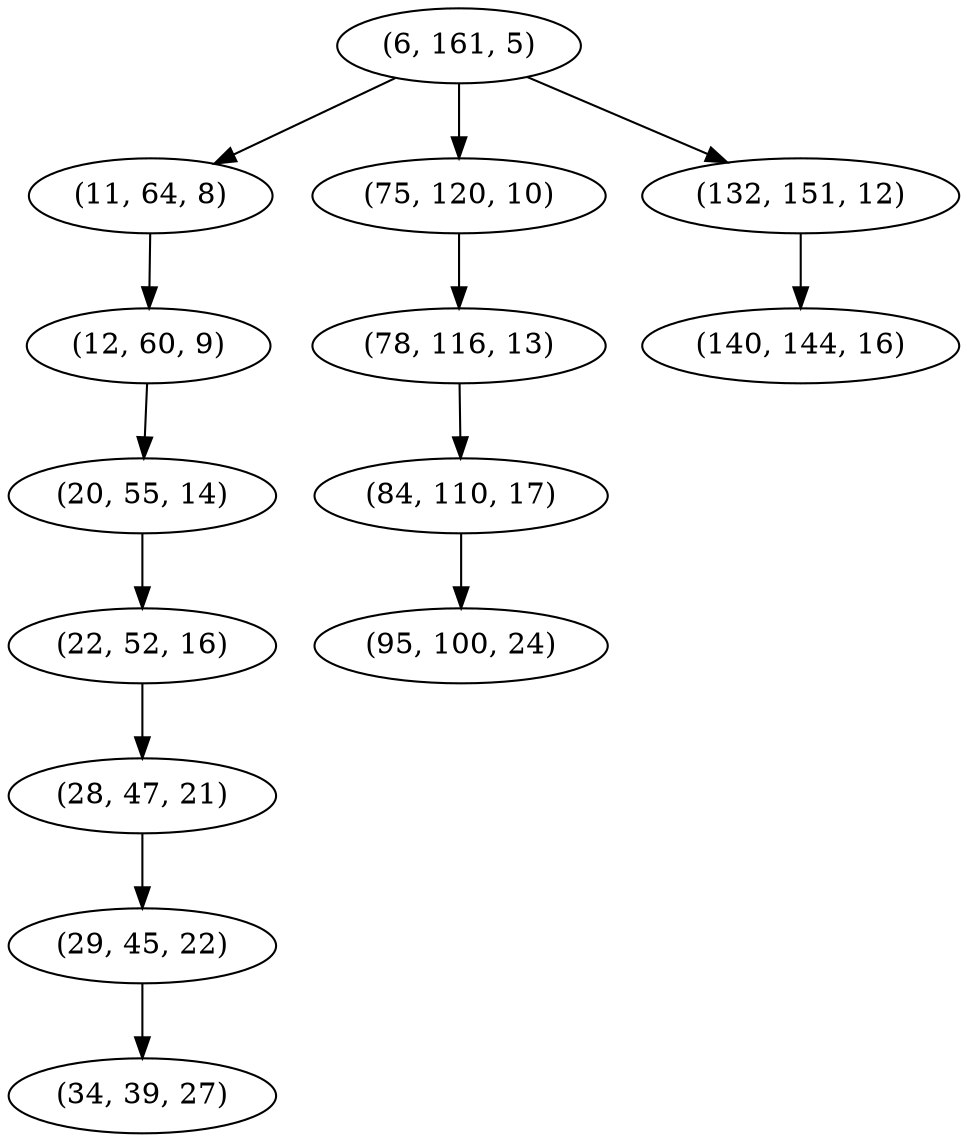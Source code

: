 digraph tree {
    "(6, 161, 5)";
    "(11, 64, 8)";
    "(12, 60, 9)";
    "(20, 55, 14)";
    "(22, 52, 16)";
    "(28, 47, 21)";
    "(29, 45, 22)";
    "(34, 39, 27)";
    "(75, 120, 10)";
    "(78, 116, 13)";
    "(84, 110, 17)";
    "(95, 100, 24)";
    "(132, 151, 12)";
    "(140, 144, 16)";
    "(6, 161, 5)" -> "(11, 64, 8)";
    "(6, 161, 5)" -> "(75, 120, 10)";
    "(6, 161, 5)" -> "(132, 151, 12)";
    "(11, 64, 8)" -> "(12, 60, 9)";
    "(12, 60, 9)" -> "(20, 55, 14)";
    "(20, 55, 14)" -> "(22, 52, 16)";
    "(22, 52, 16)" -> "(28, 47, 21)";
    "(28, 47, 21)" -> "(29, 45, 22)";
    "(29, 45, 22)" -> "(34, 39, 27)";
    "(75, 120, 10)" -> "(78, 116, 13)";
    "(78, 116, 13)" -> "(84, 110, 17)";
    "(84, 110, 17)" -> "(95, 100, 24)";
    "(132, 151, 12)" -> "(140, 144, 16)";
}
